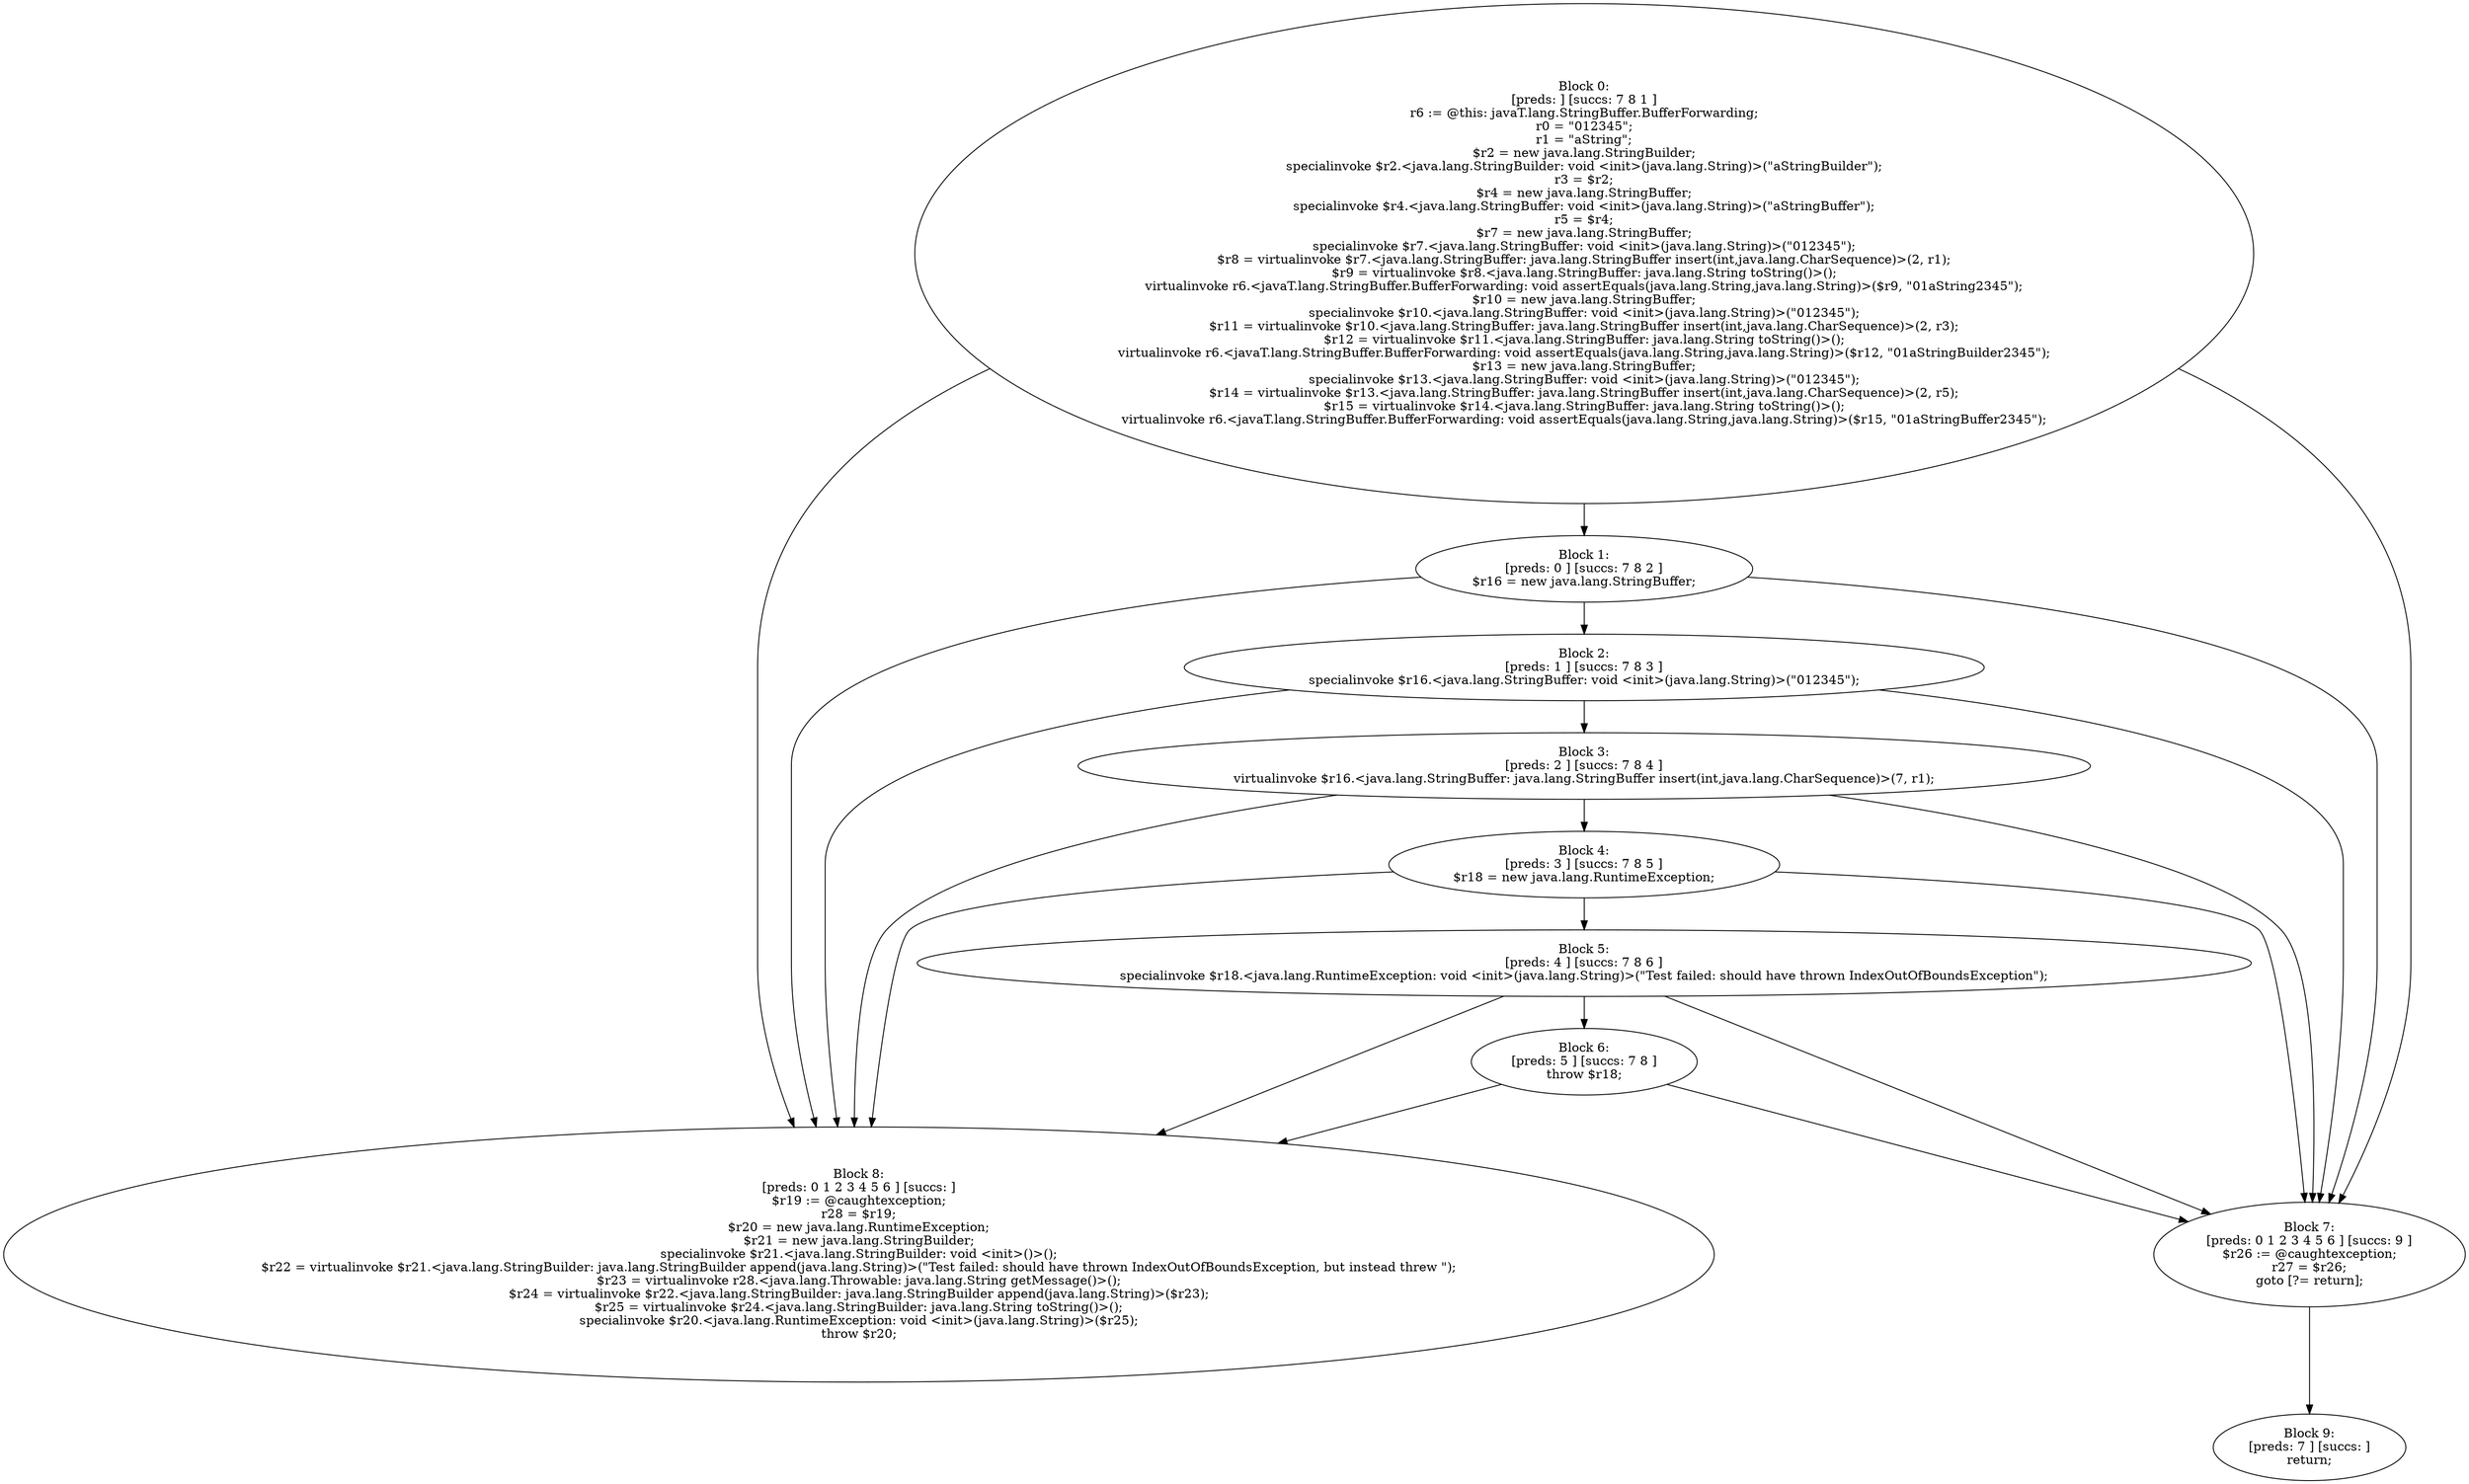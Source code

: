 digraph "unitGraph" {
    "Block 0:
[preds: ] [succs: 7 8 1 ]
r6 := @this: javaT.lang.StringBuffer.BufferForwarding;
r0 = \"012345\";
r1 = \"aString\";
$r2 = new java.lang.StringBuilder;
specialinvoke $r2.<java.lang.StringBuilder: void <init>(java.lang.String)>(\"aStringBuilder\");
r3 = $r2;
$r4 = new java.lang.StringBuffer;
specialinvoke $r4.<java.lang.StringBuffer: void <init>(java.lang.String)>(\"aStringBuffer\");
r5 = $r4;
$r7 = new java.lang.StringBuffer;
specialinvoke $r7.<java.lang.StringBuffer: void <init>(java.lang.String)>(\"012345\");
$r8 = virtualinvoke $r7.<java.lang.StringBuffer: java.lang.StringBuffer insert(int,java.lang.CharSequence)>(2, r1);
$r9 = virtualinvoke $r8.<java.lang.StringBuffer: java.lang.String toString()>();
virtualinvoke r6.<javaT.lang.StringBuffer.BufferForwarding: void assertEquals(java.lang.String,java.lang.String)>($r9, \"01aString2345\");
$r10 = new java.lang.StringBuffer;
specialinvoke $r10.<java.lang.StringBuffer: void <init>(java.lang.String)>(\"012345\");
$r11 = virtualinvoke $r10.<java.lang.StringBuffer: java.lang.StringBuffer insert(int,java.lang.CharSequence)>(2, r3);
$r12 = virtualinvoke $r11.<java.lang.StringBuffer: java.lang.String toString()>();
virtualinvoke r6.<javaT.lang.StringBuffer.BufferForwarding: void assertEquals(java.lang.String,java.lang.String)>($r12, \"01aStringBuilder2345\");
$r13 = new java.lang.StringBuffer;
specialinvoke $r13.<java.lang.StringBuffer: void <init>(java.lang.String)>(\"012345\");
$r14 = virtualinvoke $r13.<java.lang.StringBuffer: java.lang.StringBuffer insert(int,java.lang.CharSequence)>(2, r5);
$r15 = virtualinvoke $r14.<java.lang.StringBuffer: java.lang.String toString()>();
virtualinvoke r6.<javaT.lang.StringBuffer.BufferForwarding: void assertEquals(java.lang.String,java.lang.String)>($r15, \"01aStringBuffer2345\");
"
    "Block 1:
[preds: 0 ] [succs: 7 8 2 ]
$r16 = new java.lang.StringBuffer;
"
    "Block 2:
[preds: 1 ] [succs: 7 8 3 ]
specialinvoke $r16.<java.lang.StringBuffer: void <init>(java.lang.String)>(\"012345\");
"
    "Block 3:
[preds: 2 ] [succs: 7 8 4 ]
virtualinvoke $r16.<java.lang.StringBuffer: java.lang.StringBuffer insert(int,java.lang.CharSequence)>(7, r1);
"
    "Block 4:
[preds: 3 ] [succs: 7 8 5 ]
$r18 = new java.lang.RuntimeException;
"
    "Block 5:
[preds: 4 ] [succs: 7 8 6 ]
specialinvoke $r18.<java.lang.RuntimeException: void <init>(java.lang.String)>(\"Test failed: should have thrown IndexOutOfBoundsException\");
"
    "Block 6:
[preds: 5 ] [succs: 7 8 ]
throw $r18;
"
    "Block 7:
[preds: 0 1 2 3 4 5 6 ] [succs: 9 ]
$r26 := @caughtexception;
r27 = $r26;
goto [?= return];
"
    "Block 8:
[preds: 0 1 2 3 4 5 6 ] [succs: ]
$r19 := @caughtexception;
r28 = $r19;
$r20 = new java.lang.RuntimeException;
$r21 = new java.lang.StringBuilder;
specialinvoke $r21.<java.lang.StringBuilder: void <init>()>();
$r22 = virtualinvoke $r21.<java.lang.StringBuilder: java.lang.StringBuilder append(java.lang.String)>(\"Test failed: should have thrown IndexOutOfBoundsException, but instead threw \");
$r23 = virtualinvoke r28.<java.lang.Throwable: java.lang.String getMessage()>();
$r24 = virtualinvoke $r22.<java.lang.StringBuilder: java.lang.StringBuilder append(java.lang.String)>($r23);
$r25 = virtualinvoke $r24.<java.lang.StringBuilder: java.lang.String toString()>();
specialinvoke $r20.<java.lang.RuntimeException: void <init>(java.lang.String)>($r25);
throw $r20;
"
    "Block 9:
[preds: 7 ] [succs: ]
return;
"
    "Block 0:
[preds: ] [succs: 7 8 1 ]
r6 := @this: javaT.lang.StringBuffer.BufferForwarding;
r0 = \"012345\";
r1 = \"aString\";
$r2 = new java.lang.StringBuilder;
specialinvoke $r2.<java.lang.StringBuilder: void <init>(java.lang.String)>(\"aStringBuilder\");
r3 = $r2;
$r4 = new java.lang.StringBuffer;
specialinvoke $r4.<java.lang.StringBuffer: void <init>(java.lang.String)>(\"aStringBuffer\");
r5 = $r4;
$r7 = new java.lang.StringBuffer;
specialinvoke $r7.<java.lang.StringBuffer: void <init>(java.lang.String)>(\"012345\");
$r8 = virtualinvoke $r7.<java.lang.StringBuffer: java.lang.StringBuffer insert(int,java.lang.CharSequence)>(2, r1);
$r9 = virtualinvoke $r8.<java.lang.StringBuffer: java.lang.String toString()>();
virtualinvoke r6.<javaT.lang.StringBuffer.BufferForwarding: void assertEquals(java.lang.String,java.lang.String)>($r9, \"01aString2345\");
$r10 = new java.lang.StringBuffer;
specialinvoke $r10.<java.lang.StringBuffer: void <init>(java.lang.String)>(\"012345\");
$r11 = virtualinvoke $r10.<java.lang.StringBuffer: java.lang.StringBuffer insert(int,java.lang.CharSequence)>(2, r3);
$r12 = virtualinvoke $r11.<java.lang.StringBuffer: java.lang.String toString()>();
virtualinvoke r6.<javaT.lang.StringBuffer.BufferForwarding: void assertEquals(java.lang.String,java.lang.String)>($r12, \"01aStringBuilder2345\");
$r13 = new java.lang.StringBuffer;
specialinvoke $r13.<java.lang.StringBuffer: void <init>(java.lang.String)>(\"012345\");
$r14 = virtualinvoke $r13.<java.lang.StringBuffer: java.lang.StringBuffer insert(int,java.lang.CharSequence)>(2, r5);
$r15 = virtualinvoke $r14.<java.lang.StringBuffer: java.lang.String toString()>();
virtualinvoke r6.<javaT.lang.StringBuffer.BufferForwarding: void assertEquals(java.lang.String,java.lang.String)>($r15, \"01aStringBuffer2345\");
"->"Block 7:
[preds: 0 1 2 3 4 5 6 ] [succs: 9 ]
$r26 := @caughtexception;
r27 = $r26;
goto [?= return];
";
    "Block 0:
[preds: ] [succs: 7 8 1 ]
r6 := @this: javaT.lang.StringBuffer.BufferForwarding;
r0 = \"012345\";
r1 = \"aString\";
$r2 = new java.lang.StringBuilder;
specialinvoke $r2.<java.lang.StringBuilder: void <init>(java.lang.String)>(\"aStringBuilder\");
r3 = $r2;
$r4 = new java.lang.StringBuffer;
specialinvoke $r4.<java.lang.StringBuffer: void <init>(java.lang.String)>(\"aStringBuffer\");
r5 = $r4;
$r7 = new java.lang.StringBuffer;
specialinvoke $r7.<java.lang.StringBuffer: void <init>(java.lang.String)>(\"012345\");
$r8 = virtualinvoke $r7.<java.lang.StringBuffer: java.lang.StringBuffer insert(int,java.lang.CharSequence)>(2, r1);
$r9 = virtualinvoke $r8.<java.lang.StringBuffer: java.lang.String toString()>();
virtualinvoke r6.<javaT.lang.StringBuffer.BufferForwarding: void assertEquals(java.lang.String,java.lang.String)>($r9, \"01aString2345\");
$r10 = new java.lang.StringBuffer;
specialinvoke $r10.<java.lang.StringBuffer: void <init>(java.lang.String)>(\"012345\");
$r11 = virtualinvoke $r10.<java.lang.StringBuffer: java.lang.StringBuffer insert(int,java.lang.CharSequence)>(2, r3);
$r12 = virtualinvoke $r11.<java.lang.StringBuffer: java.lang.String toString()>();
virtualinvoke r6.<javaT.lang.StringBuffer.BufferForwarding: void assertEquals(java.lang.String,java.lang.String)>($r12, \"01aStringBuilder2345\");
$r13 = new java.lang.StringBuffer;
specialinvoke $r13.<java.lang.StringBuffer: void <init>(java.lang.String)>(\"012345\");
$r14 = virtualinvoke $r13.<java.lang.StringBuffer: java.lang.StringBuffer insert(int,java.lang.CharSequence)>(2, r5);
$r15 = virtualinvoke $r14.<java.lang.StringBuffer: java.lang.String toString()>();
virtualinvoke r6.<javaT.lang.StringBuffer.BufferForwarding: void assertEquals(java.lang.String,java.lang.String)>($r15, \"01aStringBuffer2345\");
"->"Block 8:
[preds: 0 1 2 3 4 5 6 ] [succs: ]
$r19 := @caughtexception;
r28 = $r19;
$r20 = new java.lang.RuntimeException;
$r21 = new java.lang.StringBuilder;
specialinvoke $r21.<java.lang.StringBuilder: void <init>()>();
$r22 = virtualinvoke $r21.<java.lang.StringBuilder: java.lang.StringBuilder append(java.lang.String)>(\"Test failed: should have thrown IndexOutOfBoundsException, but instead threw \");
$r23 = virtualinvoke r28.<java.lang.Throwable: java.lang.String getMessage()>();
$r24 = virtualinvoke $r22.<java.lang.StringBuilder: java.lang.StringBuilder append(java.lang.String)>($r23);
$r25 = virtualinvoke $r24.<java.lang.StringBuilder: java.lang.String toString()>();
specialinvoke $r20.<java.lang.RuntimeException: void <init>(java.lang.String)>($r25);
throw $r20;
";
    "Block 0:
[preds: ] [succs: 7 8 1 ]
r6 := @this: javaT.lang.StringBuffer.BufferForwarding;
r0 = \"012345\";
r1 = \"aString\";
$r2 = new java.lang.StringBuilder;
specialinvoke $r2.<java.lang.StringBuilder: void <init>(java.lang.String)>(\"aStringBuilder\");
r3 = $r2;
$r4 = new java.lang.StringBuffer;
specialinvoke $r4.<java.lang.StringBuffer: void <init>(java.lang.String)>(\"aStringBuffer\");
r5 = $r4;
$r7 = new java.lang.StringBuffer;
specialinvoke $r7.<java.lang.StringBuffer: void <init>(java.lang.String)>(\"012345\");
$r8 = virtualinvoke $r7.<java.lang.StringBuffer: java.lang.StringBuffer insert(int,java.lang.CharSequence)>(2, r1);
$r9 = virtualinvoke $r8.<java.lang.StringBuffer: java.lang.String toString()>();
virtualinvoke r6.<javaT.lang.StringBuffer.BufferForwarding: void assertEquals(java.lang.String,java.lang.String)>($r9, \"01aString2345\");
$r10 = new java.lang.StringBuffer;
specialinvoke $r10.<java.lang.StringBuffer: void <init>(java.lang.String)>(\"012345\");
$r11 = virtualinvoke $r10.<java.lang.StringBuffer: java.lang.StringBuffer insert(int,java.lang.CharSequence)>(2, r3);
$r12 = virtualinvoke $r11.<java.lang.StringBuffer: java.lang.String toString()>();
virtualinvoke r6.<javaT.lang.StringBuffer.BufferForwarding: void assertEquals(java.lang.String,java.lang.String)>($r12, \"01aStringBuilder2345\");
$r13 = new java.lang.StringBuffer;
specialinvoke $r13.<java.lang.StringBuffer: void <init>(java.lang.String)>(\"012345\");
$r14 = virtualinvoke $r13.<java.lang.StringBuffer: java.lang.StringBuffer insert(int,java.lang.CharSequence)>(2, r5);
$r15 = virtualinvoke $r14.<java.lang.StringBuffer: java.lang.String toString()>();
virtualinvoke r6.<javaT.lang.StringBuffer.BufferForwarding: void assertEquals(java.lang.String,java.lang.String)>($r15, \"01aStringBuffer2345\");
"->"Block 1:
[preds: 0 ] [succs: 7 8 2 ]
$r16 = new java.lang.StringBuffer;
";
    "Block 1:
[preds: 0 ] [succs: 7 8 2 ]
$r16 = new java.lang.StringBuffer;
"->"Block 7:
[preds: 0 1 2 3 4 5 6 ] [succs: 9 ]
$r26 := @caughtexception;
r27 = $r26;
goto [?= return];
";
    "Block 1:
[preds: 0 ] [succs: 7 8 2 ]
$r16 = new java.lang.StringBuffer;
"->"Block 8:
[preds: 0 1 2 3 4 5 6 ] [succs: ]
$r19 := @caughtexception;
r28 = $r19;
$r20 = new java.lang.RuntimeException;
$r21 = new java.lang.StringBuilder;
specialinvoke $r21.<java.lang.StringBuilder: void <init>()>();
$r22 = virtualinvoke $r21.<java.lang.StringBuilder: java.lang.StringBuilder append(java.lang.String)>(\"Test failed: should have thrown IndexOutOfBoundsException, but instead threw \");
$r23 = virtualinvoke r28.<java.lang.Throwable: java.lang.String getMessage()>();
$r24 = virtualinvoke $r22.<java.lang.StringBuilder: java.lang.StringBuilder append(java.lang.String)>($r23);
$r25 = virtualinvoke $r24.<java.lang.StringBuilder: java.lang.String toString()>();
specialinvoke $r20.<java.lang.RuntimeException: void <init>(java.lang.String)>($r25);
throw $r20;
";
    "Block 1:
[preds: 0 ] [succs: 7 8 2 ]
$r16 = new java.lang.StringBuffer;
"->"Block 2:
[preds: 1 ] [succs: 7 8 3 ]
specialinvoke $r16.<java.lang.StringBuffer: void <init>(java.lang.String)>(\"012345\");
";
    "Block 2:
[preds: 1 ] [succs: 7 8 3 ]
specialinvoke $r16.<java.lang.StringBuffer: void <init>(java.lang.String)>(\"012345\");
"->"Block 7:
[preds: 0 1 2 3 4 5 6 ] [succs: 9 ]
$r26 := @caughtexception;
r27 = $r26;
goto [?= return];
";
    "Block 2:
[preds: 1 ] [succs: 7 8 3 ]
specialinvoke $r16.<java.lang.StringBuffer: void <init>(java.lang.String)>(\"012345\");
"->"Block 8:
[preds: 0 1 2 3 4 5 6 ] [succs: ]
$r19 := @caughtexception;
r28 = $r19;
$r20 = new java.lang.RuntimeException;
$r21 = new java.lang.StringBuilder;
specialinvoke $r21.<java.lang.StringBuilder: void <init>()>();
$r22 = virtualinvoke $r21.<java.lang.StringBuilder: java.lang.StringBuilder append(java.lang.String)>(\"Test failed: should have thrown IndexOutOfBoundsException, but instead threw \");
$r23 = virtualinvoke r28.<java.lang.Throwable: java.lang.String getMessage()>();
$r24 = virtualinvoke $r22.<java.lang.StringBuilder: java.lang.StringBuilder append(java.lang.String)>($r23);
$r25 = virtualinvoke $r24.<java.lang.StringBuilder: java.lang.String toString()>();
specialinvoke $r20.<java.lang.RuntimeException: void <init>(java.lang.String)>($r25);
throw $r20;
";
    "Block 2:
[preds: 1 ] [succs: 7 8 3 ]
specialinvoke $r16.<java.lang.StringBuffer: void <init>(java.lang.String)>(\"012345\");
"->"Block 3:
[preds: 2 ] [succs: 7 8 4 ]
virtualinvoke $r16.<java.lang.StringBuffer: java.lang.StringBuffer insert(int,java.lang.CharSequence)>(7, r1);
";
    "Block 3:
[preds: 2 ] [succs: 7 8 4 ]
virtualinvoke $r16.<java.lang.StringBuffer: java.lang.StringBuffer insert(int,java.lang.CharSequence)>(7, r1);
"->"Block 7:
[preds: 0 1 2 3 4 5 6 ] [succs: 9 ]
$r26 := @caughtexception;
r27 = $r26;
goto [?= return];
";
    "Block 3:
[preds: 2 ] [succs: 7 8 4 ]
virtualinvoke $r16.<java.lang.StringBuffer: java.lang.StringBuffer insert(int,java.lang.CharSequence)>(7, r1);
"->"Block 8:
[preds: 0 1 2 3 4 5 6 ] [succs: ]
$r19 := @caughtexception;
r28 = $r19;
$r20 = new java.lang.RuntimeException;
$r21 = new java.lang.StringBuilder;
specialinvoke $r21.<java.lang.StringBuilder: void <init>()>();
$r22 = virtualinvoke $r21.<java.lang.StringBuilder: java.lang.StringBuilder append(java.lang.String)>(\"Test failed: should have thrown IndexOutOfBoundsException, but instead threw \");
$r23 = virtualinvoke r28.<java.lang.Throwable: java.lang.String getMessage()>();
$r24 = virtualinvoke $r22.<java.lang.StringBuilder: java.lang.StringBuilder append(java.lang.String)>($r23);
$r25 = virtualinvoke $r24.<java.lang.StringBuilder: java.lang.String toString()>();
specialinvoke $r20.<java.lang.RuntimeException: void <init>(java.lang.String)>($r25);
throw $r20;
";
    "Block 3:
[preds: 2 ] [succs: 7 8 4 ]
virtualinvoke $r16.<java.lang.StringBuffer: java.lang.StringBuffer insert(int,java.lang.CharSequence)>(7, r1);
"->"Block 4:
[preds: 3 ] [succs: 7 8 5 ]
$r18 = new java.lang.RuntimeException;
";
    "Block 4:
[preds: 3 ] [succs: 7 8 5 ]
$r18 = new java.lang.RuntimeException;
"->"Block 7:
[preds: 0 1 2 3 4 5 6 ] [succs: 9 ]
$r26 := @caughtexception;
r27 = $r26;
goto [?= return];
";
    "Block 4:
[preds: 3 ] [succs: 7 8 5 ]
$r18 = new java.lang.RuntimeException;
"->"Block 8:
[preds: 0 1 2 3 4 5 6 ] [succs: ]
$r19 := @caughtexception;
r28 = $r19;
$r20 = new java.lang.RuntimeException;
$r21 = new java.lang.StringBuilder;
specialinvoke $r21.<java.lang.StringBuilder: void <init>()>();
$r22 = virtualinvoke $r21.<java.lang.StringBuilder: java.lang.StringBuilder append(java.lang.String)>(\"Test failed: should have thrown IndexOutOfBoundsException, but instead threw \");
$r23 = virtualinvoke r28.<java.lang.Throwable: java.lang.String getMessage()>();
$r24 = virtualinvoke $r22.<java.lang.StringBuilder: java.lang.StringBuilder append(java.lang.String)>($r23);
$r25 = virtualinvoke $r24.<java.lang.StringBuilder: java.lang.String toString()>();
specialinvoke $r20.<java.lang.RuntimeException: void <init>(java.lang.String)>($r25);
throw $r20;
";
    "Block 4:
[preds: 3 ] [succs: 7 8 5 ]
$r18 = new java.lang.RuntimeException;
"->"Block 5:
[preds: 4 ] [succs: 7 8 6 ]
specialinvoke $r18.<java.lang.RuntimeException: void <init>(java.lang.String)>(\"Test failed: should have thrown IndexOutOfBoundsException\");
";
    "Block 5:
[preds: 4 ] [succs: 7 8 6 ]
specialinvoke $r18.<java.lang.RuntimeException: void <init>(java.lang.String)>(\"Test failed: should have thrown IndexOutOfBoundsException\");
"->"Block 7:
[preds: 0 1 2 3 4 5 6 ] [succs: 9 ]
$r26 := @caughtexception;
r27 = $r26;
goto [?= return];
";
    "Block 5:
[preds: 4 ] [succs: 7 8 6 ]
specialinvoke $r18.<java.lang.RuntimeException: void <init>(java.lang.String)>(\"Test failed: should have thrown IndexOutOfBoundsException\");
"->"Block 8:
[preds: 0 1 2 3 4 5 6 ] [succs: ]
$r19 := @caughtexception;
r28 = $r19;
$r20 = new java.lang.RuntimeException;
$r21 = new java.lang.StringBuilder;
specialinvoke $r21.<java.lang.StringBuilder: void <init>()>();
$r22 = virtualinvoke $r21.<java.lang.StringBuilder: java.lang.StringBuilder append(java.lang.String)>(\"Test failed: should have thrown IndexOutOfBoundsException, but instead threw \");
$r23 = virtualinvoke r28.<java.lang.Throwable: java.lang.String getMessage()>();
$r24 = virtualinvoke $r22.<java.lang.StringBuilder: java.lang.StringBuilder append(java.lang.String)>($r23);
$r25 = virtualinvoke $r24.<java.lang.StringBuilder: java.lang.String toString()>();
specialinvoke $r20.<java.lang.RuntimeException: void <init>(java.lang.String)>($r25);
throw $r20;
";
    "Block 5:
[preds: 4 ] [succs: 7 8 6 ]
specialinvoke $r18.<java.lang.RuntimeException: void <init>(java.lang.String)>(\"Test failed: should have thrown IndexOutOfBoundsException\");
"->"Block 6:
[preds: 5 ] [succs: 7 8 ]
throw $r18;
";
    "Block 6:
[preds: 5 ] [succs: 7 8 ]
throw $r18;
"->"Block 7:
[preds: 0 1 2 3 4 5 6 ] [succs: 9 ]
$r26 := @caughtexception;
r27 = $r26;
goto [?= return];
";
    "Block 6:
[preds: 5 ] [succs: 7 8 ]
throw $r18;
"->"Block 8:
[preds: 0 1 2 3 4 5 6 ] [succs: ]
$r19 := @caughtexception;
r28 = $r19;
$r20 = new java.lang.RuntimeException;
$r21 = new java.lang.StringBuilder;
specialinvoke $r21.<java.lang.StringBuilder: void <init>()>();
$r22 = virtualinvoke $r21.<java.lang.StringBuilder: java.lang.StringBuilder append(java.lang.String)>(\"Test failed: should have thrown IndexOutOfBoundsException, but instead threw \");
$r23 = virtualinvoke r28.<java.lang.Throwable: java.lang.String getMessage()>();
$r24 = virtualinvoke $r22.<java.lang.StringBuilder: java.lang.StringBuilder append(java.lang.String)>($r23);
$r25 = virtualinvoke $r24.<java.lang.StringBuilder: java.lang.String toString()>();
specialinvoke $r20.<java.lang.RuntimeException: void <init>(java.lang.String)>($r25);
throw $r20;
";
    "Block 7:
[preds: 0 1 2 3 4 5 6 ] [succs: 9 ]
$r26 := @caughtexception;
r27 = $r26;
goto [?= return];
"->"Block 9:
[preds: 7 ] [succs: ]
return;
";
}
